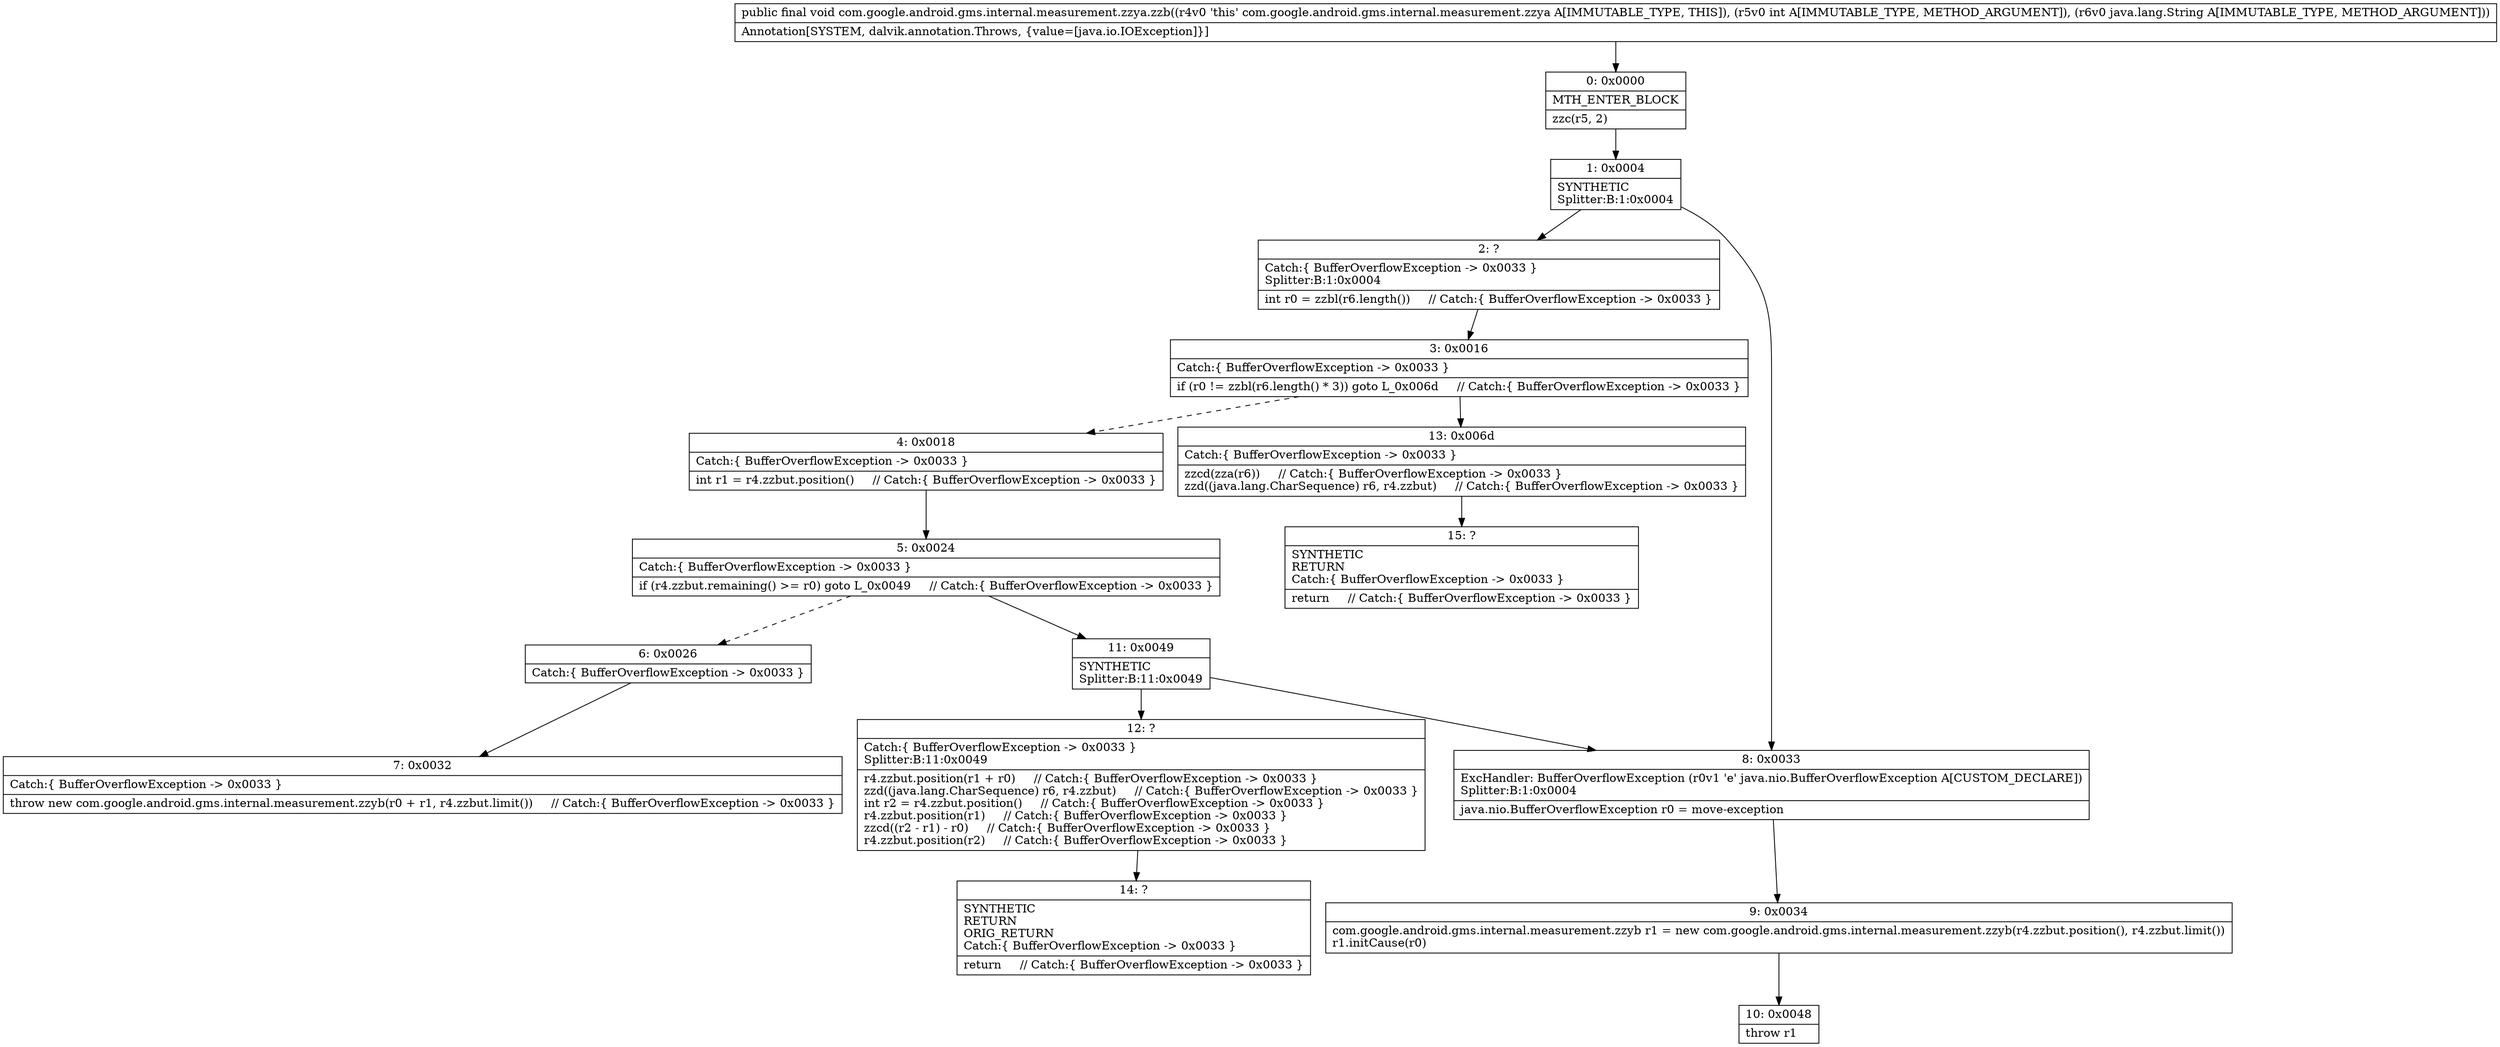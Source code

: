 digraph "CFG forcom.google.android.gms.internal.measurement.zzya.zzb(ILjava\/lang\/String;)V" {
Node_0 [shape=record,label="{0\:\ 0x0000|MTH_ENTER_BLOCK\l|zzc(r5, 2)\l}"];
Node_1 [shape=record,label="{1\:\ 0x0004|SYNTHETIC\lSplitter:B:1:0x0004\l}"];
Node_2 [shape=record,label="{2\:\ ?|Catch:\{ BufferOverflowException \-\> 0x0033 \}\lSplitter:B:1:0x0004\l|int r0 = zzbl(r6.length())     \/\/ Catch:\{ BufferOverflowException \-\> 0x0033 \}\l}"];
Node_3 [shape=record,label="{3\:\ 0x0016|Catch:\{ BufferOverflowException \-\> 0x0033 \}\l|if (r0 != zzbl(r6.length() * 3)) goto L_0x006d     \/\/ Catch:\{ BufferOverflowException \-\> 0x0033 \}\l}"];
Node_4 [shape=record,label="{4\:\ 0x0018|Catch:\{ BufferOverflowException \-\> 0x0033 \}\l|int r1 = r4.zzbut.position()     \/\/ Catch:\{ BufferOverflowException \-\> 0x0033 \}\l}"];
Node_5 [shape=record,label="{5\:\ 0x0024|Catch:\{ BufferOverflowException \-\> 0x0033 \}\l|if (r4.zzbut.remaining() \>= r0) goto L_0x0049     \/\/ Catch:\{ BufferOverflowException \-\> 0x0033 \}\l}"];
Node_6 [shape=record,label="{6\:\ 0x0026|Catch:\{ BufferOverflowException \-\> 0x0033 \}\l}"];
Node_7 [shape=record,label="{7\:\ 0x0032|Catch:\{ BufferOverflowException \-\> 0x0033 \}\l|throw new com.google.android.gms.internal.measurement.zzyb(r0 + r1, r4.zzbut.limit())     \/\/ Catch:\{ BufferOverflowException \-\> 0x0033 \}\l}"];
Node_8 [shape=record,label="{8\:\ 0x0033|ExcHandler: BufferOverflowException (r0v1 'e' java.nio.BufferOverflowException A[CUSTOM_DECLARE])\lSplitter:B:1:0x0004\l|java.nio.BufferOverflowException r0 = move\-exception\l}"];
Node_9 [shape=record,label="{9\:\ 0x0034|com.google.android.gms.internal.measurement.zzyb r1 = new com.google.android.gms.internal.measurement.zzyb(r4.zzbut.position(), r4.zzbut.limit())\lr1.initCause(r0)\l}"];
Node_10 [shape=record,label="{10\:\ 0x0048|throw r1\l}"];
Node_11 [shape=record,label="{11\:\ 0x0049|SYNTHETIC\lSplitter:B:11:0x0049\l}"];
Node_12 [shape=record,label="{12\:\ ?|Catch:\{ BufferOverflowException \-\> 0x0033 \}\lSplitter:B:11:0x0049\l|r4.zzbut.position(r1 + r0)     \/\/ Catch:\{ BufferOverflowException \-\> 0x0033 \}\lzzd((java.lang.CharSequence) r6, r4.zzbut)     \/\/ Catch:\{ BufferOverflowException \-\> 0x0033 \}\lint r2 = r4.zzbut.position()     \/\/ Catch:\{ BufferOverflowException \-\> 0x0033 \}\lr4.zzbut.position(r1)     \/\/ Catch:\{ BufferOverflowException \-\> 0x0033 \}\lzzcd((r2 \- r1) \- r0)     \/\/ Catch:\{ BufferOverflowException \-\> 0x0033 \}\lr4.zzbut.position(r2)     \/\/ Catch:\{ BufferOverflowException \-\> 0x0033 \}\l}"];
Node_13 [shape=record,label="{13\:\ 0x006d|Catch:\{ BufferOverflowException \-\> 0x0033 \}\l|zzcd(zza(r6))     \/\/ Catch:\{ BufferOverflowException \-\> 0x0033 \}\lzzd((java.lang.CharSequence) r6, r4.zzbut)     \/\/ Catch:\{ BufferOverflowException \-\> 0x0033 \}\l}"];
Node_14 [shape=record,label="{14\:\ ?|SYNTHETIC\lRETURN\lORIG_RETURN\lCatch:\{ BufferOverflowException \-\> 0x0033 \}\l|return     \/\/ Catch:\{ BufferOverflowException \-\> 0x0033 \}\l}"];
Node_15 [shape=record,label="{15\:\ ?|SYNTHETIC\lRETURN\lCatch:\{ BufferOverflowException \-\> 0x0033 \}\l|return     \/\/ Catch:\{ BufferOverflowException \-\> 0x0033 \}\l}"];
MethodNode[shape=record,label="{public final void com.google.android.gms.internal.measurement.zzya.zzb((r4v0 'this' com.google.android.gms.internal.measurement.zzya A[IMMUTABLE_TYPE, THIS]), (r5v0 int A[IMMUTABLE_TYPE, METHOD_ARGUMENT]), (r6v0 java.lang.String A[IMMUTABLE_TYPE, METHOD_ARGUMENT]))  | Annotation[SYSTEM, dalvik.annotation.Throws, \{value=[java.io.IOException]\}]\l}"];
MethodNode -> Node_0;
Node_0 -> Node_1;
Node_1 -> Node_2;
Node_1 -> Node_8;
Node_2 -> Node_3;
Node_3 -> Node_4[style=dashed];
Node_3 -> Node_13;
Node_4 -> Node_5;
Node_5 -> Node_6[style=dashed];
Node_5 -> Node_11;
Node_6 -> Node_7;
Node_8 -> Node_9;
Node_9 -> Node_10;
Node_11 -> Node_12;
Node_11 -> Node_8;
Node_12 -> Node_14;
Node_13 -> Node_15;
}

